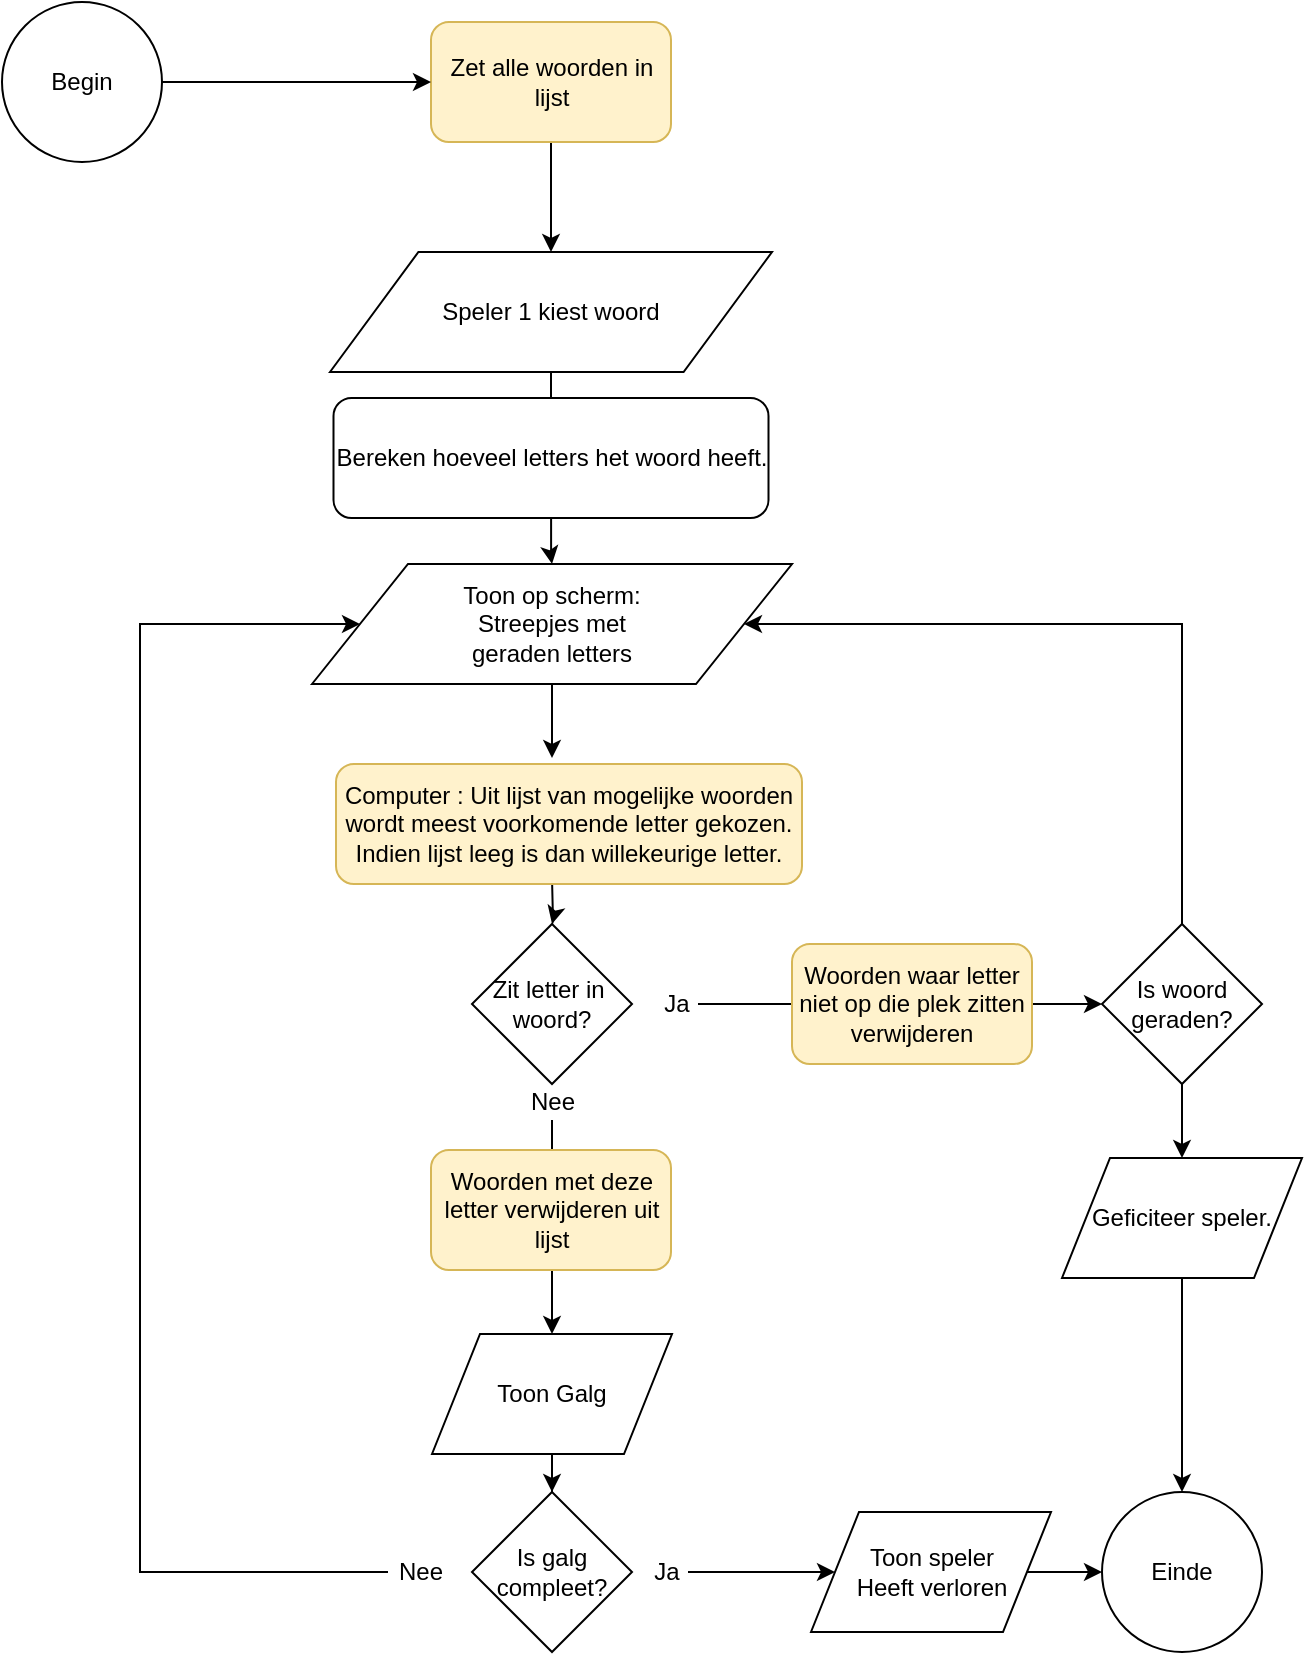 <mxfile version="13.3.5" type="device"><diagram id="zVetc28WiFVyjtHxptbW" name="Page-1"><mxGraphModel dx="1106" dy="830" grid="0" gridSize="10" guides="1" tooltips="1" connect="1" arrows="1" fold="1" page="1" pageScale="1" pageWidth="827" pageHeight="1169" math="0" shadow="0"><root><mxCell id="0"/><mxCell id="1" parent="0"/><mxCell id="n0Qn1NmMJZEx293J4kZM-5" value="" style="edgeStyle=orthogonalEdgeStyle;rounded=0;orthogonalLoop=1;jettySize=auto;html=1;" parent="1" source="olnoxahnDs2dj_0RzEui-4" target="n0Qn1NmMJZEx293J4kZM-3" edge="1"><mxGeometry relative="1" as="geometry"/></mxCell><mxCell id="n0Qn1NmMJZEx293J4kZM-1" value="Begin" style="ellipse;whiteSpace=wrap;html=1;aspect=fixed;" parent="1" vertex="1"><mxGeometry x="97" y="28" width="80" height="80" as="geometry"/></mxCell><mxCell id="n0Qn1NmMJZEx293J4kZM-2" value="Einde" style="ellipse;whiteSpace=wrap;html=1;aspect=fixed;" parent="1" vertex="1"><mxGeometry x="647" y="773" width="80" height="80" as="geometry"/></mxCell><mxCell id="n0Qn1NmMJZEx293J4kZM-8" value="" style="edgeStyle=orthogonalEdgeStyle;rounded=0;orthogonalLoop=1;jettySize=auto;html=1;" parent="1" source="n0Qn1NmMJZEx293J4kZM-3" target="n0Qn1NmMJZEx293J4kZM-6" edge="1"><mxGeometry relative="1" as="geometry"/></mxCell><mxCell id="n0Qn1NmMJZEx293J4kZM-3" value="Speler 1 kiest woord" style="shape=parallelogram;perimeter=parallelogramPerimeter;whiteSpace=wrap;html=1;" parent="1" vertex="1"><mxGeometry x="261" y="153" width="221" height="60" as="geometry"/></mxCell><mxCell id="n0Qn1NmMJZEx293J4kZM-9" value="" style="edgeStyle=orthogonalEdgeStyle;rounded=0;orthogonalLoop=1;jettySize=auto;html=1;" parent="1" source="n0Qn1NmMJZEx293J4kZM-6" target="n0Qn1NmMJZEx293J4kZM-7" edge="1"><mxGeometry relative="1" as="geometry"/></mxCell><mxCell id="n0Qn1NmMJZEx293J4kZM-6" value="Bereken hoeveel letters het woord heeft." style="rounded=1;whiteSpace=wrap;html=1;" parent="1" vertex="1"><mxGeometry x="262.75" y="226" width="217.5" height="60" as="geometry"/></mxCell><mxCell id="n0Qn1NmMJZEx293J4kZM-11" value="" style="edgeStyle=orthogonalEdgeStyle;rounded=0;orthogonalLoop=1;jettySize=auto;html=1;" parent="1" source="n0Qn1NmMJZEx293J4kZM-7" edge="1"><mxGeometry relative="1" as="geometry"><mxPoint x="372" y="406" as="targetPoint"/></mxGeometry></mxCell><mxCell id="n0Qn1NmMJZEx293J4kZM-7" value="Toon op scherm:&lt;br&gt;Streepjes met &lt;br&gt;geraden letters" style="shape=parallelogram;perimeter=parallelogramPerimeter;whiteSpace=wrap;html=1;" parent="1" vertex="1"><mxGeometry x="252" y="309" width="240" height="60" as="geometry"/></mxCell><mxCell id="n0Qn1NmMJZEx293J4kZM-13" value="" style="edgeStyle=orthogonalEdgeStyle;rounded=0;orthogonalLoop=1;jettySize=auto;html=1;" parent="1" target="n0Qn1NmMJZEx293J4kZM-12" edge="1"><mxGeometry relative="1" as="geometry"><mxPoint x="372" y="466" as="sourcePoint"/></mxGeometry></mxCell><mxCell id="n0Qn1NmMJZEx293J4kZM-12" value="Zit letter in&amp;nbsp;&lt;br&gt;woord?" style="rhombus;whiteSpace=wrap;html=1;" parent="1" vertex="1"><mxGeometry x="332" y="489" width="80" height="80" as="geometry"/></mxCell><mxCell id="n0Qn1NmMJZEx293J4kZM-27" value="" style="edgeStyle=orthogonalEdgeStyle;rounded=0;orthogonalLoop=1;jettySize=auto;html=1;entryX=0.5;entryY=0;entryDx=0;entryDy=0;" parent="1" source="n0Qn1NmMJZEx293J4kZM-14" target="n0Qn1NmMJZEx293J4kZM-25" edge="1"><mxGeometry relative="1" as="geometry"><mxPoint x="372" y="675" as="targetPoint"/></mxGeometry></mxCell><mxCell id="n0Qn1NmMJZEx293J4kZM-14" value="Nee" style="text;html=1;align=center;verticalAlign=middle;resizable=0;points=[];autosize=1;" parent="1" vertex="1"><mxGeometry x="356" y="569" width="32" height="18" as="geometry"/></mxCell><mxCell id="n0Qn1NmMJZEx293J4kZM-22" value="" style="edgeStyle=orthogonalEdgeStyle;rounded=0;orthogonalLoop=1;jettySize=auto;html=1;entryX=0;entryY=0.5;entryDx=0;entryDy=0;" parent="1" source="n0Qn1NmMJZEx293J4kZM-15" target="n0Qn1NmMJZEx293J4kZM-16" edge="1"><mxGeometry relative="1" as="geometry"><mxPoint x="525" y="529" as="targetPoint"/></mxGeometry></mxCell><mxCell id="n0Qn1NmMJZEx293J4kZM-15" value="Ja" style="text;html=1;align=center;verticalAlign=middle;resizable=0;points=[];autosize=1;" parent="1" vertex="1"><mxGeometry x="422" y="520" width="23" height="18" as="geometry"/></mxCell><mxCell id="n0Qn1NmMJZEx293J4kZM-18" value="" style="edgeStyle=orthogonalEdgeStyle;rounded=0;orthogonalLoop=1;jettySize=auto;html=1;" parent="1" source="n0Qn1NmMJZEx293J4kZM-16" target="n0Qn1NmMJZEx293J4kZM-17" edge="1"><mxGeometry relative="1" as="geometry"/></mxCell><mxCell id="n0Qn1NmMJZEx293J4kZM-24" value="" style="edgeStyle=orthogonalEdgeStyle;rounded=0;orthogonalLoop=1;jettySize=auto;html=1;entryX=1;entryY=0.5;entryDx=0;entryDy=0;" parent="1" source="n0Qn1NmMJZEx293J4kZM-16" target="n0Qn1NmMJZEx293J4kZM-7" edge="1"><mxGeometry relative="1" as="geometry"><mxPoint x="687" y="409" as="targetPoint"/><Array as="points"><mxPoint x="687" y="339"/></Array></mxGeometry></mxCell><mxCell id="n0Qn1NmMJZEx293J4kZM-16" value="Is woord geraden?" style="rhombus;whiteSpace=wrap;html=1;" parent="1" vertex="1"><mxGeometry x="647" y="489" width="80" height="80" as="geometry"/></mxCell><mxCell id="n0Qn1NmMJZEx293J4kZM-28" value="" style="edgeStyle=orthogonalEdgeStyle;rounded=0;orthogonalLoop=1;jettySize=auto;html=1;" parent="1" source="n0Qn1NmMJZEx293J4kZM-17" target="n0Qn1NmMJZEx293J4kZM-2" edge="1"><mxGeometry relative="1" as="geometry"/></mxCell><mxCell id="n0Qn1NmMJZEx293J4kZM-17" value="Geficiteer speler." style="shape=parallelogram;perimeter=parallelogramPerimeter;whiteSpace=wrap;html=1;" parent="1" vertex="1"><mxGeometry x="627" y="606" width="120" height="60" as="geometry"/></mxCell><mxCell id="n0Qn1NmMJZEx293J4kZM-34" value="" style="edgeStyle=orthogonalEdgeStyle;rounded=0;orthogonalLoop=1;jettySize=auto;html=1;" parent="1" source="n0Qn1NmMJZEx293J4kZM-25" target="n0Qn1NmMJZEx293J4kZM-31" edge="1"><mxGeometry relative="1" as="geometry"/></mxCell><mxCell id="n0Qn1NmMJZEx293J4kZM-25" value="Toon Galg" style="shape=parallelogram;perimeter=parallelogramPerimeter;whiteSpace=wrap;html=1;" parent="1" vertex="1"><mxGeometry x="312" y="694" width="120" height="60" as="geometry"/></mxCell><mxCell id="n0Qn1NmMJZEx293J4kZM-30" value="" style="edgeStyle=orthogonalEdgeStyle;rounded=0;orthogonalLoop=1;jettySize=auto;html=1;" parent="1" source="n0Qn1NmMJZEx293J4kZM-29" target="n0Qn1NmMJZEx293J4kZM-2" edge="1"><mxGeometry relative="1" as="geometry"/></mxCell><mxCell id="n0Qn1NmMJZEx293J4kZM-29" value="Toon speler&lt;br&gt;Heeft verloren" style="shape=parallelogram;perimeter=parallelogramPerimeter;whiteSpace=wrap;html=1;" parent="1" vertex="1"><mxGeometry x="501.5" y="783" width="120" height="60" as="geometry"/></mxCell><mxCell id="n0Qn1NmMJZEx293J4kZM-31" value="Is galg compleet?" style="rhombus;whiteSpace=wrap;html=1;" parent="1" vertex="1"><mxGeometry x="332" y="773" width="80" height="80" as="geometry"/></mxCell><mxCell id="n0Qn1NmMJZEx293J4kZM-33" value="" style="edgeStyle=orthogonalEdgeStyle;rounded=0;orthogonalLoop=1;jettySize=auto;html=1;" parent="1" source="n0Qn1NmMJZEx293J4kZM-32" target="n0Qn1NmMJZEx293J4kZM-29" edge="1"><mxGeometry relative="1" as="geometry"/></mxCell><mxCell id="n0Qn1NmMJZEx293J4kZM-32" value="Ja" style="text;html=1;align=center;verticalAlign=middle;resizable=0;points=[];autosize=1;" parent="1" vertex="1"><mxGeometry x="417" y="804" width="23" height="18" as="geometry"/></mxCell><mxCell id="n0Qn1NmMJZEx293J4kZM-38" value="" style="edgeStyle=orthogonalEdgeStyle;rounded=0;orthogonalLoop=1;jettySize=auto;html=1;entryX=0;entryY=0.5;entryDx=0;entryDy=0;" parent="1" source="n0Qn1NmMJZEx293J4kZM-36" target="n0Qn1NmMJZEx293J4kZM-7" edge="1"><mxGeometry relative="1" as="geometry"><mxPoint x="210" y="758" as="targetPoint"/><Array as="points"><mxPoint x="166" y="813"/><mxPoint x="166" y="339"/></Array></mxGeometry></mxCell><mxCell id="n0Qn1NmMJZEx293J4kZM-36" value="Nee" style="text;html=1;align=center;verticalAlign=middle;resizable=0;points=[];autosize=1;" parent="1" vertex="1"><mxGeometry x="290" y="804" width="32" height="18" as="geometry"/></mxCell><mxCell id="olnoxahnDs2dj_0RzEui-1" value="Computer : Uit lijst van mogelijke woorden wordt meest voorkomende letter gekozen. Indien lijst leeg is dan willekeurige letter." style="rounded=1;whiteSpace=wrap;html=1;fillColor=#fff2cc;strokeColor=#d6b656;" vertex="1" parent="1"><mxGeometry x="264" y="409" width="233" height="60" as="geometry"/></mxCell><mxCell id="olnoxahnDs2dj_0RzEui-3" value="Woorden waar letter niet op die plek zitten verwijderen" style="rounded=1;whiteSpace=wrap;html=1;fillColor=#fff2cc;strokeColor=#d6b656;" vertex="1" parent="1"><mxGeometry x="492" y="499" width="120" height="60" as="geometry"/></mxCell><mxCell id="olnoxahnDs2dj_0RzEui-4" value="Zet alle woorden in lijst" style="rounded=1;whiteSpace=wrap;html=1;fillColor=#fff2cc;strokeColor=#d6b656;" vertex="1" parent="1"><mxGeometry x="311.5" y="38" width="120" height="60" as="geometry"/></mxCell><mxCell id="olnoxahnDs2dj_0RzEui-5" value="" style="edgeStyle=orthogonalEdgeStyle;rounded=0;orthogonalLoop=1;jettySize=auto;html=1;" edge="1" parent="1" source="n0Qn1NmMJZEx293J4kZM-1" target="olnoxahnDs2dj_0RzEui-4"><mxGeometry relative="1" as="geometry"><mxPoint x="371.5" y="80" as="sourcePoint"/><mxPoint x="371.5" y="153" as="targetPoint"/></mxGeometry></mxCell><mxCell id="olnoxahnDs2dj_0RzEui-6" value="Woorden met deze letter verwijderen uit lijst" style="rounded=1;whiteSpace=wrap;html=1;fillColor=#fff2cc;strokeColor=#d6b656;" vertex="1" parent="1"><mxGeometry x="311.5" y="602" width="120" height="60" as="geometry"/></mxCell></root></mxGraphModel></diagram></mxfile>